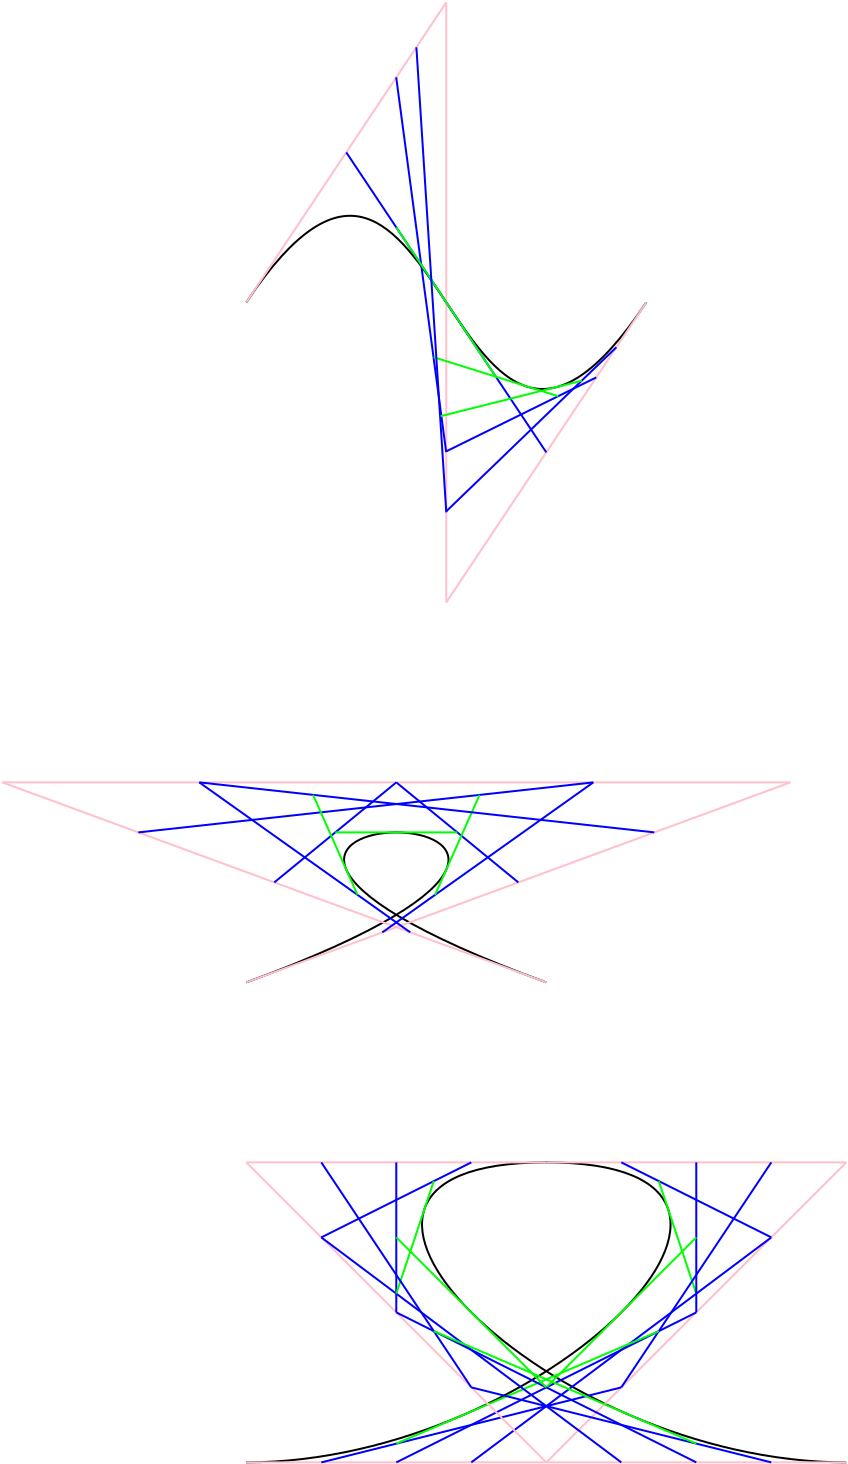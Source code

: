 <?xml version="1.0" encoding="UTF-8"?>
<dia:diagram xmlns:dia="http://www.lysator.liu.se/~alla/dia/">
  <dia:layer name="Фон" visible="true" active="true">
    <dia:object type="Standard - BezierLine" version="0" id="O0">
      <dia:attribute name="obj_pos">
        <dia:point val="30,24"/>
      </dia:attribute>
      <dia:attribute name="obj_bb">
        <dia:rectangle val="14.936,16.45;30.064,24.064"/>
      </dia:attribute>
      <dia:attribute name="bez_points">
        <dia:point val="30,24"/>
        <dia:point val="2.8,14"/>
        <dia:point val="42.2,14"/>
        <dia:point val="15,24"/>
      </dia:attribute>
      <dia:attribute name="corner_types">
        <dia:enum val="0"/>
        <dia:enum val="0"/>
      </dia:attribute>
    </dia:object>
    <dia:object type="Standard - BezierLine" version="0" id="O1">
      <dia:attribute name="obj_pos">
        <dia:point val="15,-10"/>
      </dia:attribute>
      <dia:attribute name="obj_bb">
        <dia:rectangle val="14.931,-14.38;35.069,-5.62"/>
      </dia:attribute>
      <dia:attribute name="bez_points">
        <dia:point val="15,-10"/>
        <dia:point val="25,-25"/>
        <dia:point val="25,5"/>
        <dia:point val="35,-10"/>
      </dia:attribute>
      <dia:attribute name="corner_types">
        <dia:enum val="0"/>
        <dia:enum val="0"/>
      </dia:attribute>
    </dia:object>
    <dia:object type="Standard - Line" version="0" id="O2">
      <dia:attribute name="obj_pos">
        <dia:point val="25,-25"/>
      </dia:attribute>
      <dia:attribute name="obj_bb">
        <dia:rectangle val="14.931,-25.069;25.069,-9.931"/>
      </dia:attribute>
      <dia:attribute name="conn_endpoints">
        <dia:point val="25,-25"/>
        <dia:point val="15,-10"/>
      </dia:attribute>
      <dia:attribute name="numcp">
        <dia:int val="1"/>
      </dia:attribute>
      <dia:attribute name="line_color">
        <dia:color val="#ffc0cb"/>
      </dia:attribute>
    </dia:object>
    <dia:object type="Standard - Line" version="0" id="O3">
      <dia:attribute name="obj_pos">
        <dia:point val="25,5"/>
      </dia:attribute>
      <dia:attribute name="obj_bb">
        <dia:rectangle val="24.931,-10.069;35.069,5.069"/>
      </dia:attribute>
      <dia:attribute name="conn_endpoints">
        <dia:point val="25,5"/>
        <dia:point val="35,-10"/>
      </dia:attribute>
      <dia:attribute name="numcp">
        <dia:int val="1"/>
      </dia:attribute>
      <dia:attribute name="line_color">
        <dia:color val="#ffc0cb"/>
      </dia:attribute>
    </dia:object>
    <dia:object type="Standard - Line" version="0" id="O4">
      <dia:attribute name="obj_pos">
        <dia:point val="25,-25"/>
      </dia:attribute>
      <dia:attribute name="obj_bb">
        <dia:rectangle val="24.95,-25.05;25.05,5.05"/>
      </dia:attribute>
      <dia:attribute name="conn_endpoints">
        <dia:point val="25,-25"/>
        <dia:point val="25,5"/>
      </dia:attribute>
      <dia:attribute name="numcp">
        <dia:int val="1"/>
      </dia:attribute>
      <dia:attribute name="line_color">
        <dia:color val="#ffc0cb"/>
      </dia:attribute>
    </dia:object>
    <dia:object type="Standard - Line" version="0" id="O5">
      <dia:attribute name="obj_pos">
        <dia:point val="20,-17.5"/>
      </dia:attribute>
      <dia:attribute name="obj_bb">
        <dia:rectangle val="19.931,-17.569;30.069,-2.431"/>
      </dia:attribute>
      <dia:attribute name="conn_endpoints">
        <dia:point val="20,-17.5"/>
        <dia:point val="30,-2.5"/>
      </dia:attribute>
      <dia:attribute name="numcp">
        <dia:int val="1"/>
      </dia:attribute>
      <dia:attribute name="line_color">
        <dia:color val="#0000ff"/>
      </dia:attribute>
      <dia:connections>
        <dia:connection handle="0" to="O2" connection="0"/>
        <dia:connection handle="1" to="O3" connection="0"/>
      </dia:connections>
    </dia:object>
    <dia:object type="Standard - Line" version="0" id="O6">
      <dia:attribute name="obj_pos">
        <dia:point val="22.496,-21.255"/>
      </dia:attribute>
      <dia:attribute name="obj_bb">
        <dia:rectangle val="22.439,-21.311;25.051,-2.457"/>
      </dia:attribute>
      <dia:attribute name="conn_endpoints">
        <dia:point val="22.496,-21.255"/>
        <dia:point val="24.995,-2.513"/>
      </dia:attribute>
      <dia:attribute name="numcp">
        <dia:int val="1"/>
      </dia:attribute>
      <dia:attribute name="line_color">
        <dia:color val="#0000ff"/>
      </dia:attribute>
    </dia:object>
    <dia:object type="Standard - Line" version="0" id="O7">
      <dia:attribute name="obj_pos">
        <dia:point val="32.499,-6.249"/>
      </dia:attribute>
      <dia:attribute name="obj_bb">
        <dia:rectangle val="24.93,-6.316;32.566,-2.485"/>
      </dia:attribute>
      <dia:attribute name="conn_endpoints">
        <dia:point val="32.499,-6.249"/>
        <dia:point val="24.997,-2.552"/>
      </dia:attribute>
      <dia:attribute name="numcp">
        <dia:int val="1"/>
      </dia:attribute>
      <dia:attribute name="line_color">
        <dia:color val="#0000ff"/>
      </dia:attribute>
    </dia:object>
    <dia:object type="Standard - Line" version="0" id="O8">
      <dia:attribute name="obj_pos">
        <dia:point val="22.502,-13.75"/>
      </dia:attribute>
      <dia:attribute name="obj_bb">
        <dia:rectangle val="22.433,-13.819;27.571,-6.178"/>
      </dia:attribute>
      <dia:attribute name="conn_endpoints">
        <dia:point val="22.502,-13.75"/>
        <dia:point val="27.502,-6.248"/>
      </dia:attribute>
      <dia:attribute name="numcp">
        <dia:int val="1"/>
      </dia:attribute>
      <dia:attribute name="line_color">
        <dia:color val="#00ff00"/>
      </dia:attribute>
    </dia:object>
    <dia:object type="Standard - Line" version="0" id="O9">
      <dia:attribute name="obj_pos">
        <dia:point val="24.364,-7.259"/>
      </dia:attribute>
      <dia:attribute name="obj_bb">
        <dia:rectangle val="24.301,-7.322;30.664,-5.243"/>
      </dia:attribute>
      <dia:attribute name="conn_endpoints">
        <dia:point val="24.364,-7.259"/>
        <dia:point val="30.602,-5.306"/>
      </dia:attribute>
      <dia:attribute name="numcp">
        <dia:int val="1"/>
      </dia:attribute>
      <dia:attribute name="line_color">
        <dia:color val="#00ff00"/>
      </dia:attribute>
    </dia:object>
    <dia:object type="Standard - Line" version="0" id="O10">
      <dia:attribute name="obj_pos">
        <dia:point val="23.505,-22.754"/>
      </dia:attribute>
      <dia:attribute name="obj_bb">
        <dia:rectangle val="23.452,-22.807;25.053,0.553"/>
      </dia:attribute>
      <dia:attribute name="conn_endpoints">
        <dia:point val="23.505,-22.754"/>
        <dia:point val="25.0,0.5"/>
      </dia:attribute>
      <dia:attribute name="numcp">
        <dia:int val="1"/>
      </dia:attribute>
      <dia:attribute name="line_color">
        <dia:color val="#0000ff"/>
      </dia:attribute>
    </dia:object>
    <dia:object type="Standard - Line" version="0" id="O11">
      <dia:attribute name="obj_pos">
        <dia:point val="33.504,-7.757"/>
      </dia:attribute>
      <dia:attribute name="obj_bb">
        <dia:rectangle val="24.925,-7.828;33.574,0.52"/>
      </dia:attribute>
      <dia:attribute name="conn_endpoints">
        <dia:point val="33.504,-7.757"/>
        <dia:point val="24.996,0.449"/>
      </dia:attribute>
      <dia:attribute name="numcp">
        <dia:int val="1"/>
      </dia:attribute>
      <dia:attribute name="line_color">
        <dia:color val="#0000ff"/>
      </dia:attribute>
    </dia:object>
    <dia:object type="Standard - Line" version="0" id="O12">
      <dia:attribute name="obj_pos">
        <dia:point val="24.717,-4.311"/>
      </dia:attribute>
      <dia:attribute name="obj_bb">
        <dia:rectangle val="24.657,-6.149;31.846,-4.25"/>
      </dia:attribute>
      <dia:attribute name="conn_endpoints">
        <dia:point val="24.717,-4.311"/>
        <dia:point val="31.785,-6.088"/>
      </dia:attribute>
      <dia:attribute name="numcp">
        <dia:int val="1"/>
      </dia:attribute>
      <dia:attribute name="line_color">
        <dia:color val="#00ff00"/>
      </dia:attribute>
    </dia:object>
    <dia:object type="Standard - BezierLine" version="0" id="O13">
      <dia:attribute name="obj_pos">
        <dia:point val="45,48"/>
      </dia:attribute>
      <dia:attribute name="obj_bb">
        <dia:rectangle val="14.95,32.95;45.05,48.05"/>
      </dia:attribute>
      <dia:attribute name="bez_points">
        <dia:point val="45,48"/>
        <dia:point val="30,48"/>
        <dia:point val="15,33"/>
        <dia:point val="30,33"/>
        <dia:point val="45,33"/>
        <dia:point val="30,48"/>
        <dia:point val="15,48"/>
      </dia:attribute>
      <dia:attribute name="corner_types">
        <dia:enum val="0"/>
        <dia:enum val="0"/>
        <dia:enum val="0"/>
      </dia:attribute>
    </dia:object>
    <dia:object type="Standard - Line" version="0" id="O14">
      <dia:attribute name="obj_pos">
        <dia:point val="42.2,14"/>
      </dia:attribute>
      <dia:attribute name="obj_bb">
        <dia:rectangle val="14.936,13.936;42.264,24.064"/>
      </dia:attribute>
      <dia:attribute name="conn_endpoints">
        <dia:point val="42.2,14"/>
        <dia:point val="15,24"/>
      </dia:attribute>
      <dia:attribute name="numcp">
        <dia:int val="3"/>
      </dia:attribute>
      <dia:attribute name="line_color">
        <dia:color val="#ffc0cb"/>
      </dia:attribute>
    </dia:object>
    <dia:object type="Standard - Line" version="0" id="O15">
      <dia:attribute name="obj_pos">
        <dia:point val="2.8,14"/>
      </dia:attribute>
      <dia:attribute name="obj_bb">
        <dia:rectangle val="2.736,13.936;30.064,24.064"/>
      </dia:attribute>
      <dia:attribute name="conn_endpoints">
        <dia:point val="2.8,14"/>
        <dia:point val="30,24"/>
      </dia:attribute>
      <dia:attribute name="numcp">
        <dia:int val="3"/>
      </dia:attribute>
      <dia:attribute name="line_color">
        <dia:color val="#ffc0cb"/>
      </dia:attribute>
    </dia:object>
    <dia:object type="Standard - Line" version="0" id="O16">
      <dia:attribute name="obj_pos">
        <dia:point val="2.8,14"/>
      </dia:attribute>
      <dia:attribute name="obj_bb">
        <dia:rectangle val="2.75,13.95;42.25,14.05"/>
      </dia:attribute>
      <dia:attribute name="conn_endpoints">
        <dia:point val="2.8,14"/>
        <dia:point val="42.2,14"/>
      </dia:attribute>
      <dia:attribute name="numcp">
        <dia:int val="3"/>
      </dia:attribute>
      <dia:attribute name="line_color">
        <dia:color val="#ffc0cb"/>
      </dia:attribute>
    </dia:object>
    <dia:object type="Standard - Line" version="0" id="O17">
      <dia:attribute name="obj_pos">
        <dia:point val="16.4,19"/>
      </dia:attribute>
      <dia:attribute name="obj_bb">
        <dia:rectangle val="16.33,13.93;22.57,19.07"/>
      </dia:attribute>
      <dia:attribute name="conn_endpoints">
        <dia:point val="16.4,19"/>
        <dia:point val="22.5,14"/>
      </dia:attribute>
      <dia:attribute name="numcp">
        <dia:int val="1"/>
      </dia:attribute>
      <dia:attribute name="line_color">
        <dia:color val="#0000ff"/>
      </dia:attribute>
    </dia:object>
    <dia:object type="Standard - Line" version="0" id="O18">
      <dia:attribute name="obj_pos">
        <dia:point val="28.6,19"/>
      </dia:attribute>
      <dia:attribute name="obj_bb">
        <dia:rectangle val="22.43,13.93;28.67,19.07"/>
      </dia:attribute>
      <dia:attribute name="conn_endpoints">
        <dia:point val="28.6,19"/>
        <dia:point val="22.5,14"/>
      </dia:attribute>
      <dia:attribute name="numcp">
        <dia:int val="1"/>
      </dia:attribute>
      <dia:attribute name="line_color">
        <dia:color val="#0000ff"/>
      </dia:attribute>
      <dia:connections>
        <dia:connection handle="1" to="O16" connection="1"/>
      </dia:connections>
    </dia:object>
    <dia:object type="Standard - Line" version="0" id="O19">
      <dia:attribute name="obj_pos">
        <dia:point val="19.45,16.5"/>
      </dia:attribute>
      <dia:attribute name="obj_bb">
        <dia:rectangle val="19.4,16.45;25.6,16.55"/>
      </dia:attribute>
      <dia:attribute name="conn_endpoints">
        <dia:point val="19.45,16.5"/>
        <dia:point val="25.55,16.5"/>
      </dia:attribute>
      <dia:attribute name="numcp">
        <dia:int val="1"/>
      </dia:attribute>
      <dia:attribute name="line_color">
        <dia:color val="#00ff00"/>
      </dia:attribute>
      <dia:connections>
        <dia:connection handle="0" to="O17" connection="0"/>
        <dia:connection handle="1" to="O18" connection="0"/>
      </dia:connections>
    </dia:object>
    <dia:object type="Standard - Line" version="0" id="O20">
      <dia:attribute name="obj_pos">
        <dia:point val="9.6,16.5"/>
      </dia:attribute>
      <dia:attribute name="obj_bb">
        <dia:rectangle val="9.545,13.945;32.405,16.555"/>
      </dia:attribute>
      <dia:attribute name="conn_endpoints">
        <dia:point val="9.6,16.5"/>
        <dia:point val="32.35,14"/>
      </dia:attribute>
      <dia:attribute name="numcp">
        <dia:int val="3"/>
      </dia:attribute>
      <dia:attribute name="line_color">
        <dia:color val="#0000ff"/>
      </dia:attribute>
      <dia:connections>
        <dia:connection handle="0" to="O15" connection="0"/>
        <dia:connection handle="1" to="O16" connection="2"/>
      </dia:connections>
    </dia:object>
    <dia:object type="Standard - Line" version="0" id="O21">
      <dia:attribute name="obj_pos">
        <dia:point val="21.8,21.5"/>
      </dia:attribute>
      <dia:attribute name="obj_bb">
        <dia:rectangle val="21.73,13.93;32.42,21.57"/>
      </dia:attribute>
      <dia:attribute name="conn_endpoints">
        <dia:point val="21.8,21.5"/>
        <dia:point val="32.35,14"/>
      </dia:attribute>
      <dia:attribute name="numcp">
        <dia:int val="3"/>
      </dia:attribute>
      <dia:attribute name="line_color">
        <dia:color val="#0000ff"/>
      </dia:attribute>
      <dia:connections>
        <dia:connection handle="0" to="O14" connection="2"/>
        <dia:connection handle="1" to="O16" connection="2"/>
      </dia:connections>
    </dia:object>
    <dia:object type="Standard - Line" version="0" id="O22">
      <dia:attribute name="obj_pos">
        <dia:point val="24.438,19.625"/>
      </dia:attribute>
      <dia:attribute name="obj_bb">
        <dia:rectangle val="24.372,14.559;26.729,19.691"/>
      </dia:attribute>
      <dia:attribute name="conn_endpoints">
        <dia:point val="24.438,19.625"/>
        <dia:point val="26.663,14.625"/>
      </dia:attribute>
      <dia:attribute name="numcp">
        <dia:int val="1"/>
      </dia:attribute>
      <dia:attribute name="line_color">
        <dia:color val="#00ff00"/>
      </dia:attribute>
      <dia:connections>
        <dia:connection handle="0" to="O21" connection="0"/>
        <dia:connection handle="1" to="O20" connection="2"/>
      </dia:connections>
    </dia:object>
    <dia:object type="Standard - Line" version="0" id="O23">
      <dia:attribute name="obj_pos">
        <dia:point val="12.65,14"/>
      </dia:attribute>
      <dia:attribute name="obj_bb">
        <dia:rectangle val="12.58,13.93;23.27,21.57"/>
      </dia:attribute>
      <dia:attribute name="conn_endpoints">
        <dia:point val="12.65,14"/>
        <dia:point val="23.2,21.5"/>
      </dia:attribute>
      <dia:attribute name="numcp">
        <dia:int val="3"/>
      </dia:attribute>
      <dia:attribute name="line_color">
        <dia:color val="#0000ff"/>
      </dia:attribute>
      <dia:connections>
        <dia:connection handle="0" to="O16" connection="0"/>
        <dia:connection handle="1" to="O15" connection="2"/>
      </dia:connections>
    </dia:object>
    <dia:object type="Standard - Line" version="0" id="O24">
      <dia:attribute name="obj_pos">
        <dia:point val="12.65,14"/>
      </dia:attribute>
      <dia:attribute name="obj_bb">
        <dia:rectangle val="12.595,13.945;35.455,16.555"/>
      </dia:attribute>
      <dia:attribute name="conn_endpoints">
        <dia:point val="12.65,14"/>
        <dia:point val="35.4,16.5"/>
      </dia:attribute>
      <dia:attribute name="numcp">
        <dia:int val="3"/>
      </dia:attribute>
      <dia:attribute name="line_color">
        <dia:color val="#0000ff"/>
      </dia:attribute>
      <dia:connections>
        <dia:connection handle="0" to="O16" connection="0"/>
        <dia:connection handle="1" to="O14" connection="0"/>
      </dia:connections>
    </dia:object>
    <dia:object type="Standard - Line" version="0" id="O25">
      <dia:attribute name="obj_pos">
        <dia:point val="20.562,19.625"/>
      </dia:attribute>
      <dia:attribute name="obj_bb">
        <dia:rectangle val="18.271,14.559;20.628,19.691"/>
      </dia:attribute>
      <dia:attribute name="conn_endpoints">
        <dia:point val="20.562,19.625"/>
        <dia:point val="18.337,14.625"/>
      </dia:attribute>
      <dia:attribute name="numcp">
        <dia:int val="1"/>
      </dia:attribute>
      <dia:attribute name="line_color">
        <dia:color val="#00ff00"/>
      </dia:attribute>
      <dia:connections>
        <dia:connection handle="0" to="O23" connection="2"/>
        <dia:connection handle="1" to="O24" connection="0"/>
      </dia:connections>
    </dia:object>
    <dia:object type="Standard - Line" version="0" id="O26">
      <dia:attribute name="obj_pos">
        <dia:point val="30,48"/>
      </dia:attribute>
      <dia:attribute name="obj_bb">
        <dia:rectangle val="14.95,47.95;30.05,48.05"/>
      </dia:attribute>
      <dia:attribute name="conn_endpoints">
        <dia:point val="30,48"/>
        <dia:point val="15,48"/>
      </dia:attribute>
      <dia:attribute name="numcp">
        <dia:int val="3"/>
      </dia:attribute>
      <dia:attribute name="line_color">
        <dia:color val="#ffc0cb"/>
      </dia:attribute>
    </dia:object>
    <dia:object type="Standard - Line" version="0" id="O27">
      <dia:attribute name="obj_pos">
        <dia:point val="45,33"/>
      </dia:attribute>
      <dia:attribute name="obj_bb">
        <dia:rectangle val="29.95,32.95;45.05,33.05"/>
      </dia:attribute>
      <dia:attribute name="conn_endpoints">
        <dia:point val="45,33"/>
        <dia:point val="30,33"/>
      </dia:attribute>
      <dia:attribute name="numcp">
        <dia:int val="3"/>
      </dia:attribute>
      <dia:attribute name="line_color">
        <dia:color val="#ffc0cb"/>
      </dia:attribute>
    </dia:object>
    <dia:object type="Standard - Line" version="0" id="O28">
      <dia:attribute name="obj_pos">
        <dia:point val="30,48"/>
      </dia:attribute>
      <dia:attribute name="obj_bb">
        <dia:rectangle val="29.929,32.929;45.071,48.071"/>
      </dia:attribute>
      <dia:attribute name="conn_endpoints">
        <dia:point val="30,48"/>
        <dia:point val="45,33"/>
      </dia:attribute>
      <dia:attribute name="numcp">
        <dia:int val="3"/>
      </dia:attribute>
      <dia:attribute name="line_color">
        <dia:color val="#ffc0cb"/>
      </dia:attribute>
    </dia:object>
    <dia:object type="Standard - Line" version="0" id="O29">
      <dia:attribute name="obj_pos">
        <dia:point val="33.75,33"/>
      </dia:attribute>
      <dia:attribute name="obj_bb">
        <dia:rectangle val="33.683,32.933;41.317,36.817"/>
      </dia:attribute>
      <dia:attribute name="conn_endpoints">
        <dia:point val="33.75,33"/>
        <dia:point val="41.25,36.75"/>
      </dia:attribute>
      <dia:attribute name="numcp">
        <dia:int val="3"/>
      </dia:attribute>
      <dia:attribute name="line_color">
        <dia:color val="#0000ff"/>
      </dia:attribute>
      <dia:connections>
        <dia:connection handle="0" to="O27" connection="2"/>
        <dia:connection handle="1" to="O28" connection="2"/>
      </dia:connections>
    </dia:object>
    <dia:object type="Standard - Line" version="0" id="O30">
      <dia:attribute name="obj_pos">
        <dia:point val="26.25,48"/>
      </dia:attribute>
      <dia:attribute name="obj_bb">
        <dia:rectangle val="26.18,36.68;41.32,48.07"/>
      </dia:attribute>
      <dia:attribute name="conn_endpoints">
        <dia:point val="26.25,48"/>
        <dia:point val="41.25,36.75"/>
      </dia:attribute>
      <dia:attribute name="numcp">
        <dia:int val="3"/>
      </dia:attribute>
      <dia:attribute name="line_color">
        <dia:color val="#0000ff"/>
      </dia:attribute>
      <dia:connections>
        <dia:connection handle="0" to="O26" connection="0"/>
        <dia:connection handle="1" to="O28" connection="2"/>
      </dia:connections>
    </dia:object>
    <dia:object type="Standard - Line" version="0" id="O31">
      <dia:attribute name="obj_pos">
        <dia:point val="35.625,33.938"/>
      </dia:attribute>
      <dia:attribute name="obj_bb">
        <dia:rectangle val="35.562,33.874;37.563,39.626"/>
      </dia:attribute>
      <dia:attribute name="conn_endpoints">
        <dia:point val="35.625,33.938"/>
        <dia:point val="37.5,39.562"/>
      </dia:attribute>
      <dia:attribute name="numcp">
        <dia:int val="1"/>
      </dia:attribute>
      <dia:attribute name="line_color">
        <dia:color val="#00ff00"/>
      </dia:attribute>
      <dia:connections>
        <dia:connection handle="0" to="O29" connection="0"/>
        <dia:connection handle="1" to="O30" connection="2"/>
      </dia:connections>
    </dia:object>
    <dia:object type="Standard - Line" version="0" id="O32">
      <dia:attribute name="obj_pos">
        <dia:point val="37.5,33"/>
      </dia:attribute>
      <dia:attribute name="obj_bb">
        <dia:rectangle val="37.45,32.95;37.55,40.55"/>
      </dia:attribute>
      <dia:attribute name="conn_endpoints">
        <dia:point val="37.5,33"/>
        <dia:point val="37.5,40.5"/>
      </dia:attribute>
      <dia:attribute name="numcp">
        <dia:int val="3"/>
      </dia:attribute>
      <dia:attribute name="line_color">
        <dia:color val="#0000ff"/>
      </dia:attribute>
      <dia:connections>
        <dia:connection handle="0" to="O27" connection="1"/>
        <dia:connection handle="1" to="O28" connection="1"/>
      </dia:connections>
    </dia:object>
    <dia:object type="Standard - Line" version="0" id="O33">
      <dia:attribute name="obj_pos">
        <dia:point val="37.5,40.5"/>
      </dia:attribute>
      <dia:attribute name="obj_bb">
        <dia:rectangle val="22.433,40.433;37.567,48.067"/>
      </dia:attribute>
      <dia:attribute name="conn_endpoints">
        <dia:point val="37.5,40.5"/>
        <dia:point val="22.5,48"/>
      </dia:attribute>
      <dia:attribute name="numcp">
        <dia:int val="3"/>
      </dia:attribute>
      <dia:attribute name="line_color">
        <dia:color val="#0000ff"/>
      </dia:attribute>
      <dia:connections>
        <dia:connection handle="0" to="O28" connection="1"/>
        <dia:connection handle="1" to="O26" connection="1"/>
      </dia:connections>
    </dia:object>
    <dia:object type="Standard - Line" version="0" id="O34">
      <dia:attribute name="obj_pos">
        <dia:point val="37.5,36.75"/>
      </dia:attribute>
      <dia:attribute name="obj_bb">
        <dia:rectangle val="29.929,36.679;37.571,44.321"/>
      </dia:attribute>
      <dia:attribute name="conn_endpoints">
        <dia:point val="37.5,36.75"/>
        <dia:point val="30,44.25"/>
      </dia:attribute>
      <dia:attribute name="numcp">
        <dia:int val="1"/>
      </dia:attribute>
      <dia:attribute name="line_color">
        <dia:color val="#00ff00"/>
      </dia:attribute>
      <dia:connections>
        <dia:connection handle="0" to="O32" connection="1"/>
        <dia:connection handle="1" to="O33" connection="1"/>
      </dia:connections>
    </dia:object>
    <dia:object type="Standard - Line" version="0" id="O35">
      <dia:attribute name="obj_pos">
        <dia:point val="41.25,33"/>
      </dia:attribute>
      <dia:attribute name="obj_bb">
        <dia:rectangle val="33.681,32.931;41.319,44.319"/>
      </dia:attribute>
      <dia:attribute name="conn_endpoints">
        <dia:point val="41.25,33"/>
        <dia:point val="33.75,44.25"/>
      </dia:attribute>
      <dia:attribute name="numcp">
        <dia:int val="3"/>
      </dia:attribute>
      <dia:attribute name="line_color">
        <dia:color val="#0000ff"/>
      </dia:attribute>
      <dia:connections>
        <dia:connection handle="0" to="O27" connection="0"/>
        <dia:connection handle="1" to="O28" connection="0"/>
      </dia:connections>
    </dia:object>
    <dia:object type="Standard - Line" version="0" id="O36">
      <dia:attribute name="obj_pos">
        <dia:point val="33.75,44.25"/>
      </dia:attribute>
      <dia:attribute name="obj_bb">
        <dia:rectangle val="18.689,44.189;33.811,48.061"/>
      </dia:attribute>
      <dia:attribute name="conn_endpoints">
        <dia:point val="33.75,44.25"/>
        <dia:point val="18.75,48"/>
      </dia:attribute>
      <dia:attribute name="numcp">
        <dia:int val="3"/>
      </dia:attribute>
      <dia:attribute name="line_color">
        <dia:color val="#0000ff"/>
      </dia:attribute>
      <dia:connections>
        <dia:connection handle="0" to="O28" connection="0"/>
        <dia:connection handle="1" to="O26" connection="2"/>
      </dia:connections>
    </dia:object>
    <dia:object type="Standard - Line" version="0" id="O37">
      <dia:attribute name="obj_pos">
        <dia:point val="22.5,47.062"/>
      </dia:attribute>
      <dia:attribute name="obj_bb">
        <dia:rectangle val="22.434,41.372;35.691,47.128"/>
      </dia:attribute>
      <dia:attribute name="conn_endpoints">
        <dia:point val="22.5,47.062"/>
        <dia:point val="35.625,41.438"/>
      </dia:attribute>
      <dia:attribute name="numcp">
        <dia:int val="1"/>
      </dia:attribute>
      <dia:attribute name="line_color">
        <dia:color val="#00ff00"/>
      </dia:attribute>
      <dia:connections>
        <dia:connection handle="0" to="O36" connection="2"/>
        <dia:connection handle="1" to="O35" connection="2"/>
      </dia:connections>
    </dia:object>
    <dia:object type="Standard - Line" version="0" id="O38">
      <dia:attribute name="obj_pos">
        <dia:point val="30,33"/>
      </dia:attribute>
      <dia:attribute name="obj_bb">
        <dia:rectangle val="14.95,32.95;30.05,33.05"/>
      </dia:attribute>
      <dia:attribute name="conn_endpoints">
        <dia:point val="30,33"/>
        <dia:point val="15,33"/>
      </dia:attribute>
      <dia:attribute name="numcp">
        <dia:int val="3"/>
      </dia:attribute>
      <dia:attribute name="line_color">
        <dia:color val="#ffc0cb"/>
      </dia:attribute>
    </dia:object>
    <dia:object type="Standard - Line" version="0" id="O39">
      <dia:attribute name="obj_pos">
        <dia:point val="30,48"/>
      </dia:attribute>
      <dia:attribute name="obj_bb">
        <dia:rectangle val="14.929,32.929;30.071,48.071"/>
      </dia:attribute>
      <dia:attribute name="conn_endpoints">
        <dia:point val="30,48"/>
        <dia:point val="15,33"/>
      </dia:attribute>
      <dia:attribute name="numcp">
        <dia:int val="3"/>
      </dia:attribute>
      <dia:attribute name="line_color">
        <dia:color val="#ffc0cb"/>
      </dia:attribute>
    </dia:object>
    <dia:object type="Standard - Line" version="0" id="O40">
      <dia:attribute name="obj_pos">
        <dia:point val="45,48"/>
      </dia:attribute>
      <dia:attribute name="obj_bb">
        <dia:rectangle val="29.95,47.95;45.05,48.05"/>
      </dia:attribute>
      <dia:attribute name="conn_endpoints">
        <dia:point val="45,48"/>
        <dia:point val="30,48"/>
      </dia:attribute>
      <dia:attribute name="numcp">
        <dia:int val="3"/>
      </dia:attribute>
      <dia:attribute name="line_color">
        <dia:color val="#ffc0cb"/>
      </dia:attribute>
    </dia:object>
    <dia:object type="Standard - Line" version="0" id="O41">
      <dia:attribute name="obj_pos">
        <dia:point val="26.25,33"/>
      </dia:attribute>
      <dia:attribute name="obj_bb">
        <dia:rectangle val="18.683,32.933;26.317,36.817"/>
      </dia:attribute>
      <dia:attribute name="conn_endpoints">
        <dia:point val="26.25,33"/>
        <dia:point val="18.75,36.75"/>
      </dia:attribute>
      <dia:attribute name="numcp">
        <dia:int val="3"/>
      </dia:attribute>
      <dia:attribute name="line_color">
        <dia:color val="#0000ff"/>
      </dia:attribute>
      <dia:connections>
        <dia:connection handle="0" to="O38" connection="0"/>
        <dia:connection handle="1" to="O39" connection="2"/>
      </dia:connections>
    </dia:object>
    <dia:object type="Standard - Line" version="0" id="O42">
      <dia:attribute name="obj_pos">
        <dia:point val="18.75,36.75"/>
      </dia:attribute>
      <dia:attribute name="obj_bb">
        <dia:rectangle val="18.68,36.68;33.82,48.07"/>
      </dia:attribute>
      <dia:attribute name="conn_endpoints">
        <dia:point val="18.75,36.75"/>
        <dia:point val="33.75,48"/>
      </dia:attribute>
      <dia:attribute name="numcp">
        <dia:int val="3"/>
      </dia:attribute>
      <dia:attribute name="line_color">
        <dia:color val="#0000ff"/>
      </dia:attribute>
      <dia:connections>
        <dia:connection handle="0" to="O39" connection="2"/>
        <dia:connection handle="1" to="O40" connection="2"/>
      </dia:connections>
    </dia:object>
    <dia:object type="Standard - Line" version="0" id="O43">
      <dia:attribute name="obj_pos">
        <dia:point val="22.5,33"/>
      </dia:attribute>
      <dia:attribute name="obj_bb">
        <dia:rectangle val="22.45,32.95;22.55,40.55"/>
      </dia:attribute>
      <dia:attribute name="conn_endpoints">
        <dia:point val="22.5,33"/>
        <dia:point val="22.5,40.5"/>
      </dia:attribute>
      <dia:attribute name="numcp">
        <dia:int val="3"/>
      </dia:attribute>
      <dia:attribute name="line_color">
        <dia:color val="#0000ff"/>
      </dia:attribute>
      <dia:connections>
        <dia:connection handle="0" to="O38" connection="1"/>
        <dia:connection handle="1" to="O39" connection="1"/>
      </dia:connections>
    </dia:object>
    <dia:object type="Standard - Line" version="0" id="O44">
      <dia:attribute name="obj_pos">
        <dia:point val="24.375,33.938"/>
      </dia:attribute>
      <dia:attribute name="obj_bb">
        <dia:rectangle val="22.437,33.874;24.438,39.626"/>
      </dia:attribute>
      <dia:attribute name="conn_endpoints">
        <dia:point val="24.375,33.938"/>
        <dia:point val="22.5,39.562"/>
      </dia:attribute>
      <dia:attribute name="numcp">
        <dia:int val="1"/>
      </dia:attribute>
      <dia:attribute name="line_color">
        <dia:color val="#00ff00"/>
      </dia:attribute>
      <dia:connections>
        <dia:connection handle="0" to="O41" connection="0"/>
        <dia:connection handle="1" to="O42" connection="0"/>
      </dia:connections>
    </dia:object>
    <dia:object type="Standard - Line" version="0" id="O45">
      <dia:attribute name="obj_pos">
        <dia:point val="22.5,40.5"/>
      </dia:attribute>
      <dia:attribute name="obj_bb">
        <dia:rectangle val="22.433,40.433;37.567,48.067"/>
      </dia:attribute>
      <dia:attribute name="conn_endpoints">
        <dia:point val="22.5,40.5"/>
        <dia:point val="37.5,48"/>
      </dia:attribute>
      <dia:attribute name="numcp">
        <dia:int val="3"/>
      </dia:attribute>
      <dia:attribute name="line_color">
        <dia:color val="#0000ff"/>
      </dia:attribute>
      <dia:connections>
        <dia:connection handle="0" to="O39" connection="1"/>
        <dia:connection handle="1" to="O40" connection="1"/>
      </dia:connections>
    </dia:object>
    <dia:object type="Standard - Line" version="0" id="O46">
      <dia:attribute name="obj_pos">
        <dia:point val="22.5,36.75"/>
      </dia:attribute>
      <dia:attribute name="obj_bb">
        <dia:rectangle val="22.429,36.679;30.071,44.321"/>
      </dia:attribute>
      <dia:attribute name="conn_endpoints">
        <dia:point val="22.5,36.75"/>
        <dia:point val="30,44.25"/>
      </dia:attribute>
      <dia:attribute name="numcp">
        <dia:int val="1"/>
      </dia:attribute>
      <dia:attribute name="line_color">
        <dia:color val="#00ff00"/>
      </dia:attribute>
      <dia:connections>
        <dia:connection handle="0" to="O43" connection="1"/>
        <dia:connection handle="1" to="O33" connection="1"/>
      </dia:connections>
    </dia:object>
    <dia:object type="Standard - Line" version="0" id="O47">
      <dia:attribute name="obj_pos">
        <dia:point val="18.75,33"/>
      </dia:attribute>
      <dia:attribute name="obj_bb">
        <dia:rectangle val="18.681,32.931;26.319,44.319"/>
      </dia:attribute>
      <dia:attribute name="conn_endpoints">
        <dia:point val="18.75,33"/>
        <dia:point val="26.25,44.25"/>
      </dia:attribute>
      <dia:attribute name="numcp">
        <dia:int val="3"/>
      </dia:attribute>
      <dia:attribute name="line_color">
        <dia:color val="#0000ff"/>
      </dia:attribute>
      <dia:connections>
        <dia:connection handle="0" to="O38" connection="2"/>
        <dia:connection handle="1" to="O39" connection="0"/>
      </dia:connections>
    </dia:object>
    <dia:object type="Standard - Line" version="0" id="O48">
      <dia:attribute name="obj_pos">
        <dia:point val="26.25,44.25"/>
      </dia:attribute>
      <dia:attribute name="obj_bb">
        <dia:rectangle val="26.189,44.189;41.311,48.061"/>
      </dia:attribute>
      <dia:attribute name="conn_endpoints">
        <dia:point val="26.25,44.25"/>
        <dia:point val="41.25,48"/>
      </dia:attribute>
      <dia:attribute name="numcp">
        <dia:int val="3"/>
      </dia:attribute>
      <dia:attribute name="line_color">
        <dia:color val="#0000ff"/>
      </dia:attribute>
      <dia:connections>
        <dia:connection handle="0" to="O39" connection="0"/>
        <dia:connection handle="1" to="O40" connection="0"/>
      </dia:connections>
    </dia:object>
    <dia:object type="Standard - Line" version="0" id="O49">
      <dia:attribute name="obj_pos">
        <dia:point val="24.375,41.438"/>
      </dia:attribute>
      <dia:attribute name="obj_bb">
        <dia:rectangle val="24.309,41.372;37.566,47.128"/>
      </dia:attribute>
      <dia:attribute name="conn_endpoints">
        <dia:point val="24.375,41.438"/>
        <dia:point val="37.5,47.062"/>
      </dia:attribute>
      <dia:attribute name="numcp">
        <dia:int val="1"/>
      </dia:attribute>
      <dia:attribute name="line_color">
        <dia:color val="#00ff00"/>
      </dia:attribute>
      <dia:connections>
        <dia:connection handle="0" to="O47" connection="2"/>
        <dia:connection handle="1" to="O48" connection="2"/>
      </dia:connections>
    </dia:object>
  </dia:layer>
</dia:diagram>
